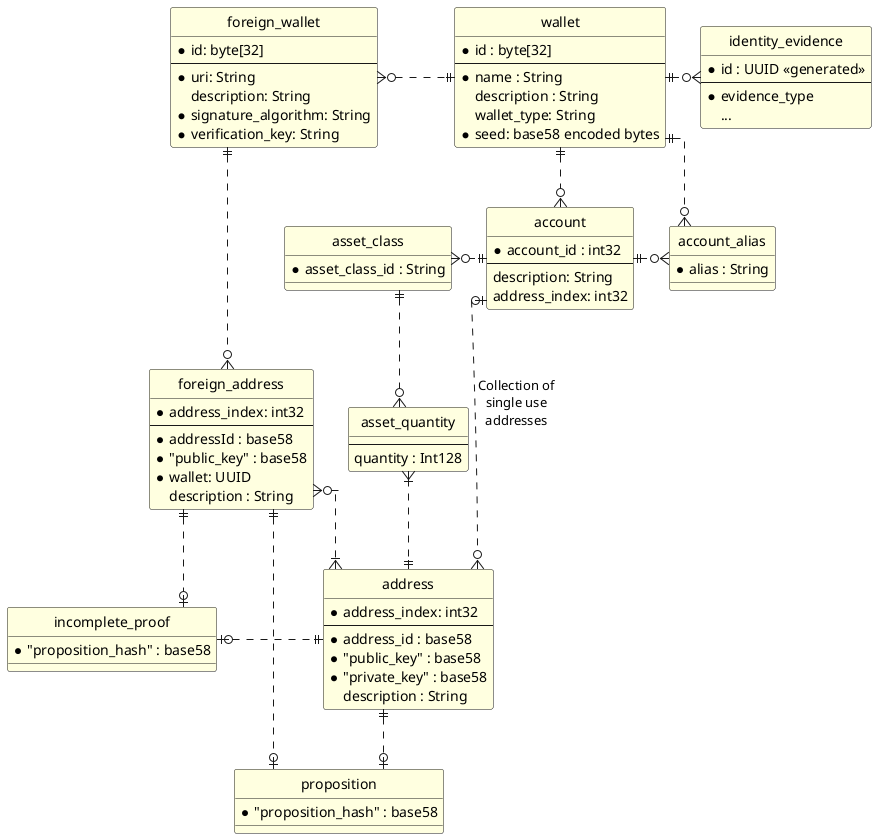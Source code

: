 @startuml

' hide the spot
hide circle

' avoid problems with angled crows feet
skinparam linetype ortho

skinparam class {
  BackgroundColor LightYellow
}

entity wallet {
  *id : byte[32]
  --
  *name : String
  description : String
  wallet_type: String
  *seed: base58 encoded bytes
}

entity "identity_evidence" as identity {
  *id : UUID <<generated>>
  --
  *evidence_type
  ...
}

entity foreign_wallet {
  *id: byte[32]
  --
  *uri: String
  description: String
  * signature_algorithm: String
  * verification_key: String
}

entity account  {
  *account_id : int32
  --
  description: String
  address_index: int32
}

entity account_alias {
  * alias : String
}

entity asset_class  {
    * asset_class_id : String
}

entity asset_quantity {
    ---
    quantity : Int128
}

entity "address" as addr  {
  *address_index: int32
  --
  *address_id : base58
  *"public_key" : base58
  *"private_key" : base58
  description : String
}

entity "foreign_address" as foreign  {
  *address_index: int32
  --
  *addressId : base58
  *"public_key" : base58
  *wallet: UUID
  description : String
}

entity "proposition" as prop  {
  *"proposition_hash" : base58
}

entity "incomplete_proof" as proof  {
  *"proposition_hash" : base58
}

foreign }o..|{ addr
wallet ||.o{ identity
wallet ||..o{ account
wallet ||..o{account_alias
foreign_wallet }o.|| wallet
foreign_wallet ||..o{ foreign
account||.o{account_alias
account |o...o{ addr : "Collection of\nsingle use\naddresses"
asset_class }o.|| account
asset_class ||..o{ asset_quantity
asset_quantity }|..|| addr
addr ||..o| prop
proof |o.||addr
foreign ||..o| prop
foreign ||..o| proof
@enduml

